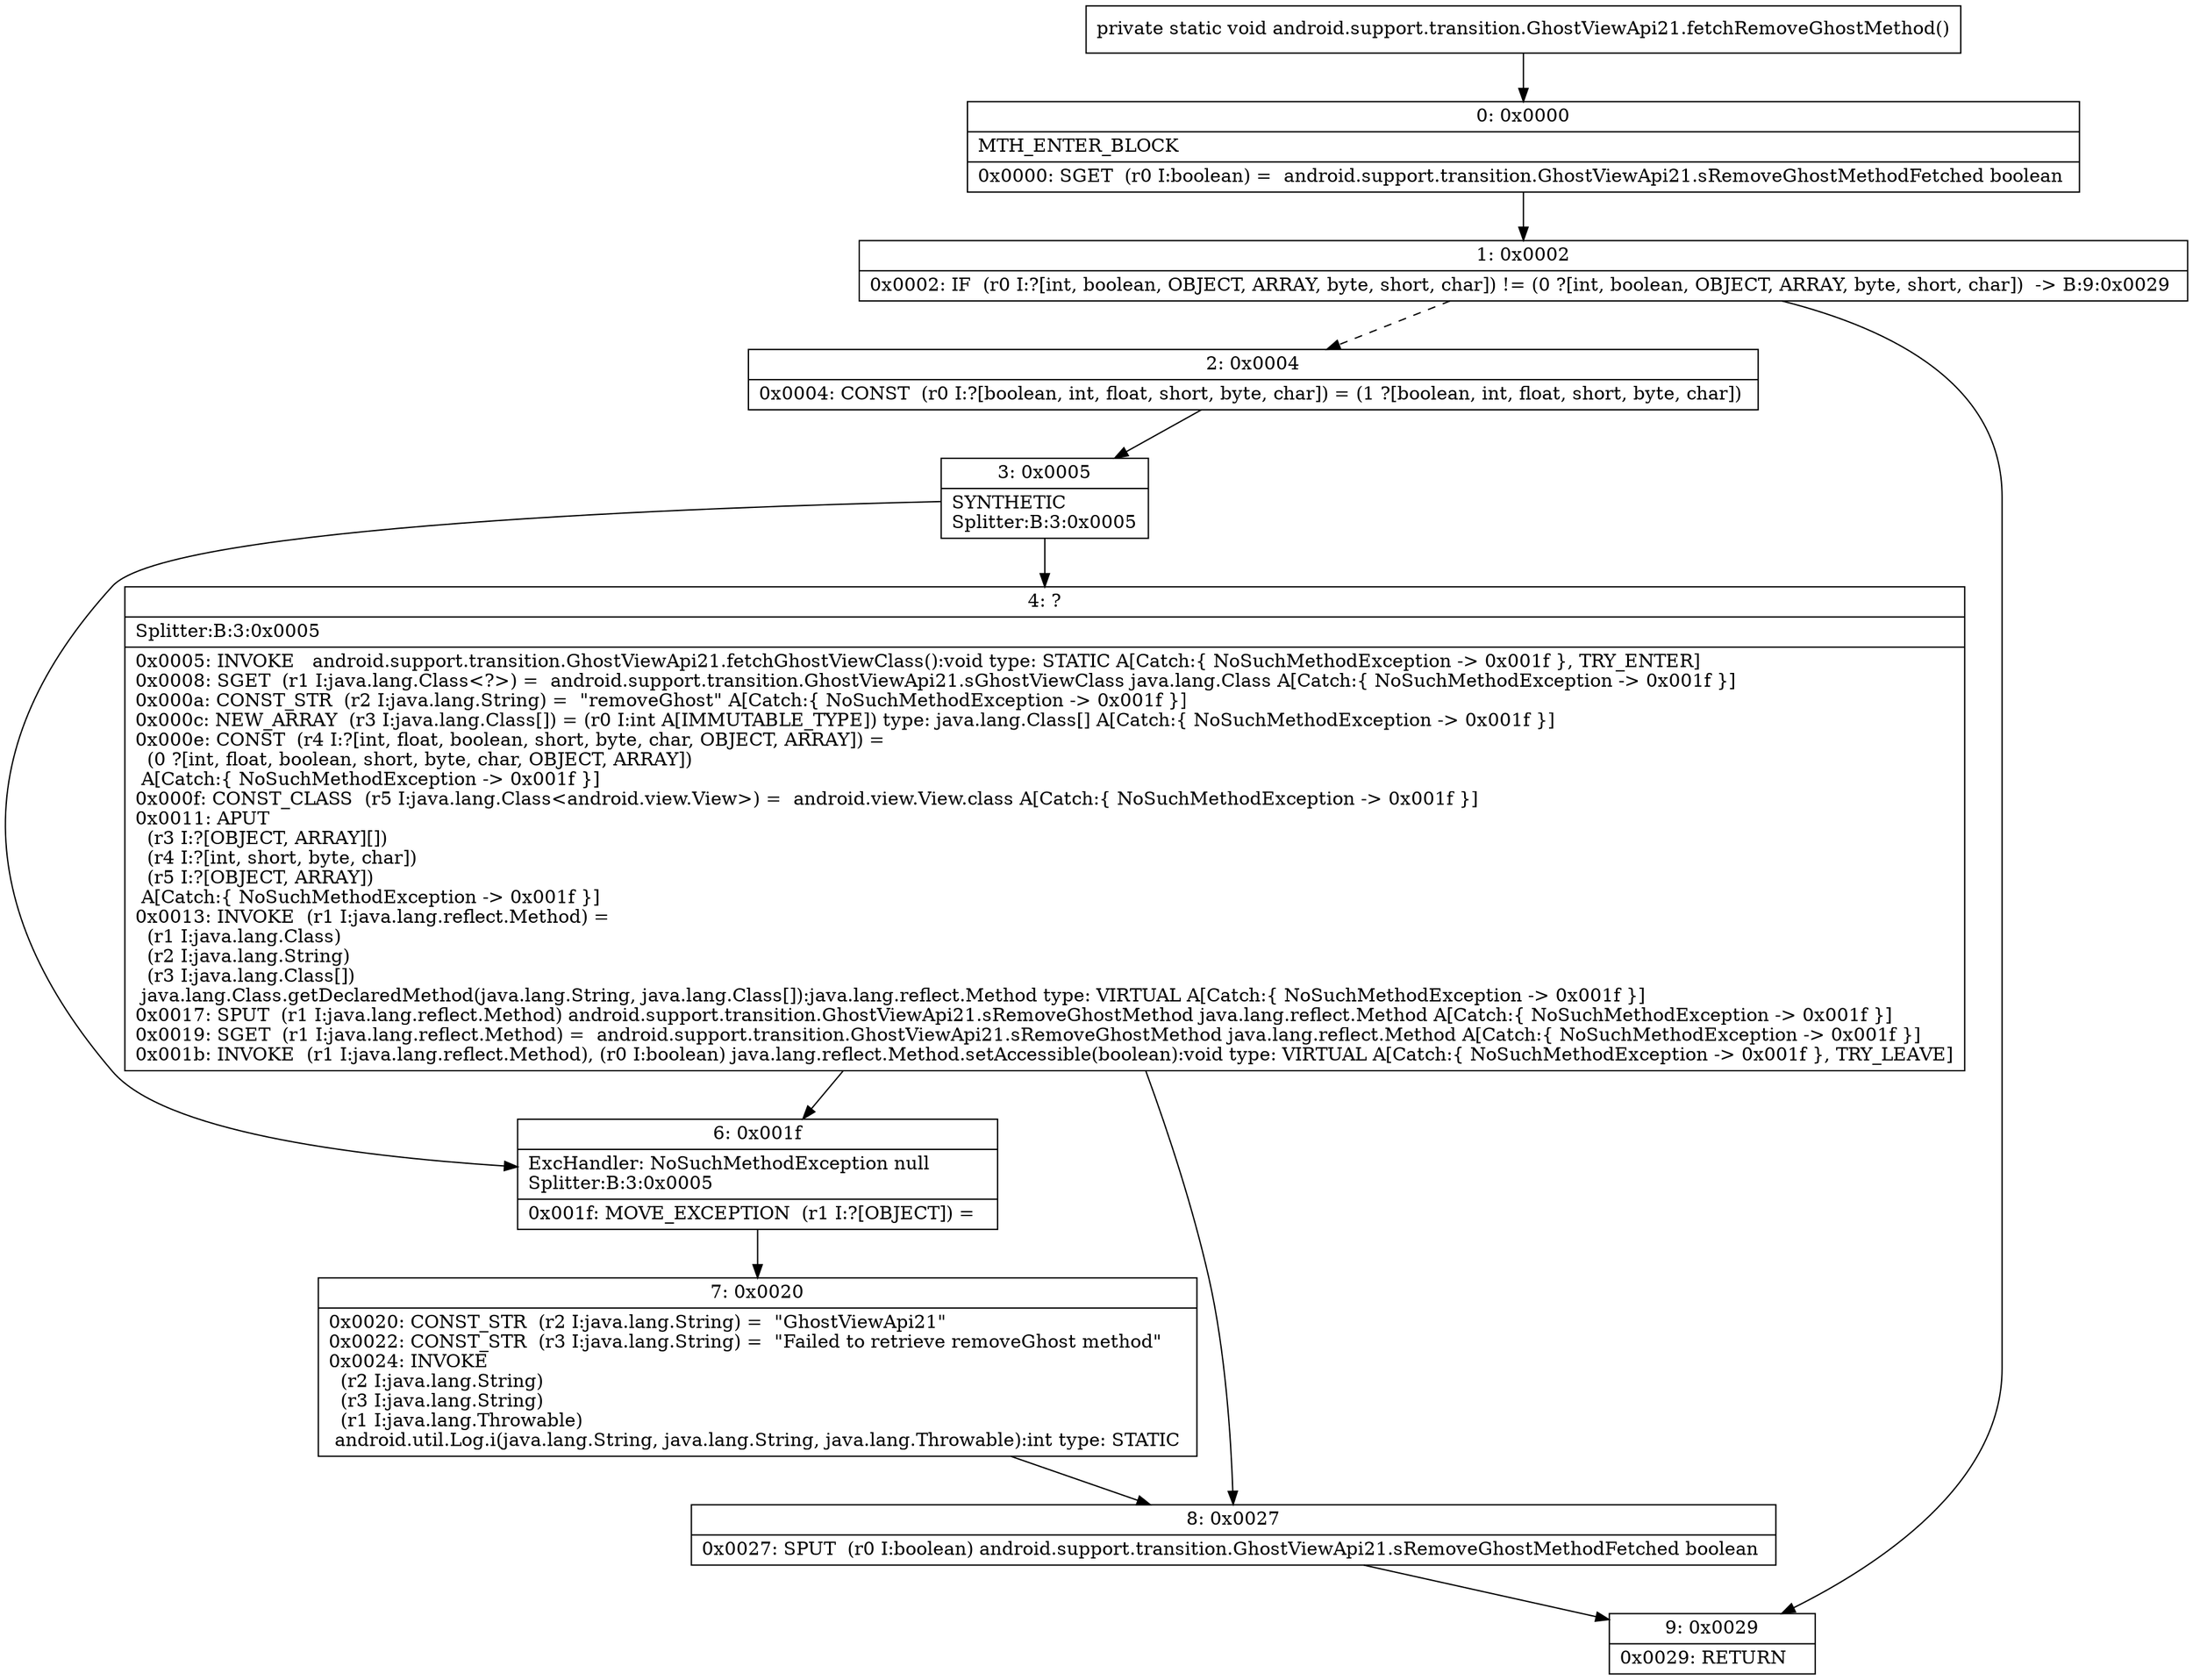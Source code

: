 digraph "CFG forandroid.support.transition.GhostViewApi21.fetchRemoveGhostMethod()V" {
Node_0 [shape=record,label="{0\:\ 0x0000|MTH_ENTER_BLOCK\l|0x0000: SGET  (r0 I:boolean) =  android.support.transition.GhostViewApi21.sRemoveGhostMethodFetched boolean \l}"];
Node_1 [shape=record,label="{1\:\ 0x0002|0x0002: IF  (r0 I:?[int, boolean, OBJECT, ARRAY, byte, short, char]) != (0 ?[int, boolean, OBJECT, ARRAY, byte, short, char])  \-\> B:9:0x0029 \l}"];
Node_2 [shape=record,label="{2\:\ 0x0004|0x0004: CONST  (r0 I:?[boolean, int, float, short, byte, char]) = (1 ?[boolean, int, float, short, byte, char]) \l}"];
Node_3 [shape=record,label="{3\:\ 0x0005|SYNTHETIC\lSplitter:B:3:0x0005\l}"];
Node_4 [shape=record,label="{4\:\ ?|Splitter:B:3:0x0005\l|0x0005: INVOKE   android.support.transition.GhostViewApi21.fetchGhostViewClass():void type: STATIC A[Catch:\{ NoSuchMethodException \-\> 0x001f \}, TRY_ENTER]\l0x0008: SGET  (r1 I:java.lang.Class\<?\>) =  android.support.transition.GhostViewApi21.sGhostViewClass java.lang.Class A[Catch:\{ NoSuchMethodException \-\> 0x001f \}]\l0x000a: CONST_STR  (r2 I:java.lang.String) =  \"removeGhost\" A[Catch:\{ NoSuchMethodException \-\> 0x001f \}]\l0x000c: NEW_ARRAY  (r3 I:java.lang.Class[]) = (r0 I:int A[IMMUTABLE_TYPE]) type: java.lang.Class[] A[Catch:\{ NoSuchMethodException \-\> 0x001f \}]\l0x000e: CONST  (r4 I:?[int, float, boolean, short, byte, char, OBJECT, ARRAY]) = \l  (0 ?[int, float, boolean, short, byte, char, OBJECT, ARRAY])\l A[Catch:\{ NoSuchMethodException \-\> 0x001f \}]\l0x000f: CONST_CLASS  (r5 I:java.lang.Class\<android.view.View\>) =  android.view.View.class A[Catch:\{ NoSuchMethodException \-\> 0x001f \}]\l0x0011: APUT  \l  (r3 I:?[OBJECT, ARRAY][])\l  (r4 I:?[int, short, byte, char])\l  (r5 I:?[OBJECT, ARRAY])\l A[Catch:\{ NoSuchMethodException \-\> 0x001f \}]\l0x0013: INVOKE  (r1 I:java.lang.reflect.Method) = \l  (r1 I:java.lang.Class)\l  (r2 I:java.lang.String)\l  (r3 I:java.lang.Class[])\l java.lang.Class.getDeclaredMethod(java.lang.String, java.lang.Class[]):java.lang.reflect.Method type: VIRTUAL A[Catch:\{ NoSuchMethodException \-\> 0x001f \}]\l0x0017: SPUT  (r1 I:java.lang.reflect.Method) android.support.transition.GhostViewApi21.sRemoveGhostMethod java.lang.reflect.Method A[Catch:\{ NoSuchMethodException \-\> 0x001f \}]\l0x0019: SGET  (r1 I:java.lang.reflect.Method) =  android.support.transition.GhostViewApi21.sRemoveGhostMethod java.lang.reflect.Method A[Catch:\{ NoSuchMethodException \-\> 0x001f \}]\l0x001b: INVOKE  (r1 I:java.lang.reflect.Method), (r0 I:boolean) java.lang.reflect.Method.setAccessible(boolean):void type: VIRTUAL A[Catch:\{ NoSuchMethodException \-\> 0x001f \}, TRY_LEAVE]\l}"];
Node_6 [shape=record,label="{6\:\ 0x001f|ExcHandler: NoSuchMethodException null\lSplitter:B:3:0x0005\l|0x001f: MOVE_EXCEPTION  (r1 I:?[OBJECT]) =  \l}"];
Node_7 [shape=record,label="{7\:\ 0x0020|0x0020: CONST_STR  (r2 I:java.lang.String) =  \"GhostViewApi21\" \l0x0022: CONST_STR  (r3 I:java.lang.String) =  \"Failed to retrieve removeGhost method\" \l0x0024: INVOKE  \l  (r2 I:java.lang.String)\l  (r3 I:java.lang.String)\l  (r1 I:java.lang.Throwable)\l android.util.Log.i(java.lang.String, java.lang.String, java.lang.Throwable):int type: STATIC \l}"];
Node_8 [shape=record,label="{8\:\ 0x0027|0x0027: SPUT  (r0 I:boolean) android.support.transition.GhostViewApi21.sRemoveGhostMethodFetched boolean \l}"];
Node_9 [shape=record,label="{9\:\ 0x0029|0x0029: RETURN   \l}"];
MethodNode[shape=record,label="{private static void android.support.transition.GhostViewApi21.fetchRemoveGhostMethod() }"];
MethodNode -> Node_0;
Node_0 -> Node_1;
Node_1 -> Node_2[style=dashed];
Node_1 -> Node_9;
Node_2 -> Node_3;
Node_3 -> Node_4;
Node_3 -> Node_6;
Node_4 -> Node_6;
Node_4 -> Node_8;
Node_6 -> Node_7;
Node_7 -> Node_8;
Node_8 -> Node_9;
}

